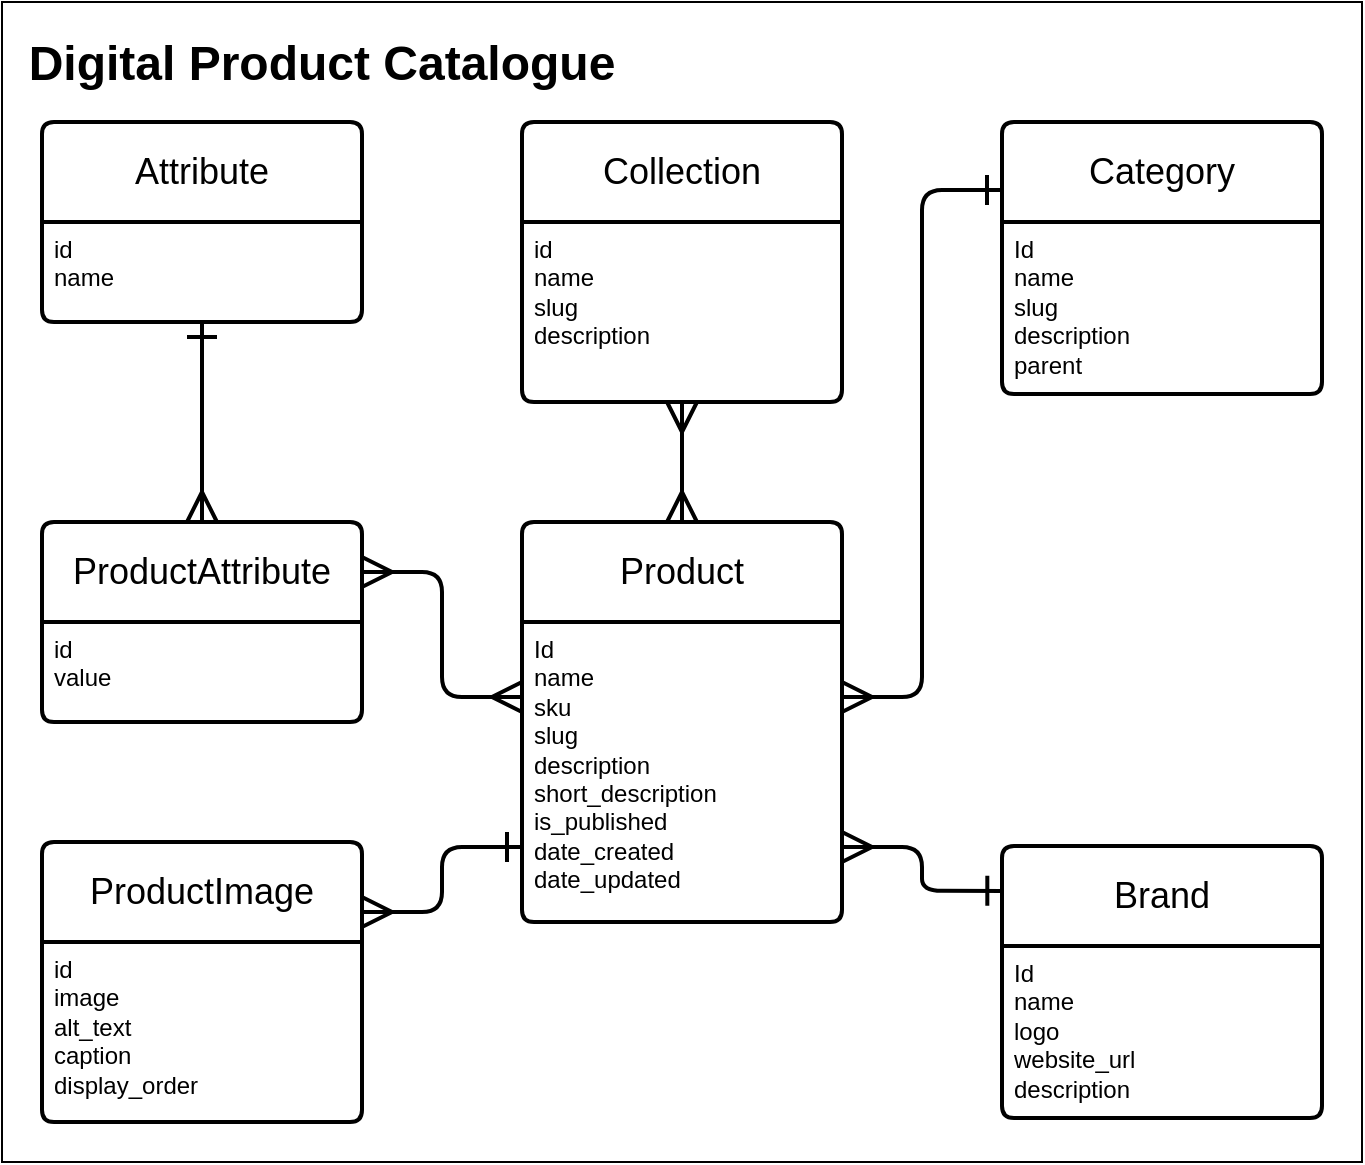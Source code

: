 <mxfile version="28.0.6">
  <diagram name="Page-1" id="K61cxKUVaeIydq6tOSbh">
    <mxGraphModel dx="2066" dy="870" grid="1" gridSize="10" guides="1" tooltips="1" connect="1" arrows="1" fold="1" page="1" pageScale="1" pageWidth="1169" pageHeight="827" math="0" shadow="0">
      <root>
        <mxCell id="0" />
        <mxCell id="1" parent="0" />
        <mxCell id="opU-F-sKGFr34CoC5jlV-2" value="" style="rounded=0;whiteSpace=wrap;html=1;" vertex="1" parent="1">
          <mxGeometry x="20" y="20" width="680" height="580" as="geometry" />
        </mxCell>
        <mxCell id="IYYgjKV7kbJFOGM-pCZK-1" value="&lt;h1 style=&quot;margin-top: 0px;&quot;&gt;Digital Product Catalogue&lt;/h1&gt;" style="text;html=1;whiteSpace=wrap;overflow=hidden;rounded=0;align=center;verticalAlign=top;" parent="1" vertex="1">
          <mxGeometry x="20" y="30" width="320" height="50" as="geometry" />
        </mxCell>
        <mxCell id="IYYgjKV7kbJFOGM-pCZK-16" style="rounded=1;orthogonalLoop=1;jettySize=auto;html=1;strokeWidth=2;edgeStyle=orthogonalEdgeStyle;sourcePerimeterSpacing=0;curved=0;startArrow=ERmany;startFill=0;endArrow=ERone;endFill=0;startSize=12;endSize=12;exitX=1;exitY=0.25;exitDx=0;exitDy=0;entryX=0;entryY=0.25;entryDx=0;entryDy=0;" parent="1" source="IYYgjKV7kbJFOGM-pCZK-3" target="IYYgjKV7kbJFOGM-pCZK-4" edge="1">
          <mxGeometry relative="1" as="geometry" />
        </mxCell>
        <mxCell id="IYYgjKV7kbJFOGM-pCZK-2" value="&lt;font style=&quot;font-size: 18px;&quot;&gt;Product&lt;/font&gt;" style="swimlane;childLayout=stackLayout;horizontal=1;startSize=50;horizontalStack=0;rounded=1;fontSize=14;fontStyle=0;strokeWidth=2;resizeParent=0;resizeLast=1;shadow=0;dashed=0;align=center;arcSize=4;whiteSpace=wrap;html=1;" parent="1" vertex="1">
          <mxGeometry x="280" y="280" width="160" height="200" as="geometry" />
        </mxCell>
        <mxCell id="IYYgjKV7kbJFOGM-pCZK-3" value="Id&lt;br&gt;&lt;div&gt;name&lt;/div&gt;&lt;div&gt;sku&lt;/div&gt;&lt;div&gt;slug&lt;/div&gt;&lt;div&gt;description&lt;/div&gt;&lt;div&gt;short_description&lt;/div&gt;&lt;div&gt;is_published&lt;/div&gt;&lt;div&gt;date_created&lt;/div&gt;&lt;div&gt;date_updated&lt;/div&gt;" style="align=left;strokeColor=none;fillColor=none;spacingLeft=4;spacingRight=4;fontSize=12;verticalAlign=top;resizable=0;rotatable=0;part=1;html=1;whiteSpace=wrap;" parent="IYYgjKV7kbJFOGM-pCZK-2" vertex="1">
          <mxGeometry y="50" width="160" height="150" as="geometry" />
        </mxCell>
        <mxCell id="IYYgjKV7kbJFOGM-pCZK-4" value="&lt;font style=&quot;font-size: 18px;&quot;&gt;Category&lt;/font&gt;" style="swimlane;childLayout=stackLayout;horizontal=1;startSize=50;horizontalStack=0;rounded=1;fontSize=14;fontStyle=0;strokeWidth=2;resizeParent=0;resizeLast=1;shadow=0;dashed=0;align=center;arcSize=4;whiteSpace=wrap;html=1;" parent="1" vertex="1">
          <mxGeometry x="520" y="80" width="160" height="136" as="geometry" />
        </mxCell>
        <mxCell id="IYYgjKV7kbJFOGM-pCZK-5" value="Id&lt;br&gt;&lt;div&gt;name&lt;/div&gt;&lt;div&gt;slug&lt;/div&gt;&lt;div&gt;description&lt;/div&gt;&lt;div&gt;parent&lt;/div&gt;" style="align=left;strokeColor=none;fillColor=none;spacingLeft=4;spacingRight=4;fontSize=12;verticalAlign=top;resizable=0;rotatable=0;part=1;html=1;whiteSpace=wrap;" parent="IYYgjKV7kbJFOGM-pCZK-4" vertex="1">
          <mxGeometry y="50" width="160" height="86" as="geometry" />
        </mxCell>
        <mxCell id="IYYgjKV7kbJFOGM-pCZK-6" value="&lt;font style=&quot;font-size: 18px;&quot;&gt;Brand&lt;/font&gt;" style="swimlane;childLayout=stackLayout;horizontal=1;startSize=50;horizontalStack=0;rounded=1;fontSize=14;fontStyle=0;strokeWidth=2;resizeParent=0;resizeLast=1;shadow=0;dashed=0;align=center;arcSize=4;whiteSpace=wrap;html=1;" parent="1" vertex="1">
          <mxGeometry x="520" y="442" width="160" height="136" as="geometry" />
        </mxCell>
        <mxCell id="IYYgjKV7kbJFOGM-pCZK-7" value="Id&lt;br&gt;&lt;div&gt;name&lt;/div&gt;&lt;div&gt;logo&lt;/div&gt;&lt;div&gt;website_url&lt;/div&gt;&lt;div&gt;description&lt;/div&gt;" style="align=left;strokeColor=none;fillColor=none;spacingLeft=4;spacingRight=4;fontSize=12;verticalAlign=top;resizable=0;rotatable=0;part=1;html=1;whiteSpace=wrap;" parent="IYYgjKV7kbJFOGM-pCZK-6" vertex="1">
          <mxGeometry y="50" width="160" height="86" as="geometry" />
        </mxCell>
        <mxCell id="IYYgjKV7kbJFOGM-pCZK-8" value="&lt;font style=&quot;font-size: 18px;&quot;&gt;ProductImage&lt;/font&gt;" style="swimlane;childLayout=stackLayout;horizontal=1;startSize=50;horizontalStack=0;rounded=1;fontSize=14;fontStyle=0;strokeWidth=2;resizeParent=0;resizeLast=1;shadow=0;dashed=0;align=center;arcSize=4;whiteSpace=wrap;html=1;" parent="1" vertex="1">
          <mxGeometry x="40" y="440" width="160" height="140" as="geometry" />
        </mxCell>
        <mxCell id="IYYgjKV7kbJFOGM-pCZK-9" value="id&lt;div&gt;image&lt;/div&gt;&lt;div&gt;alt_text&lt;/div&gt;&lt;div&gt;caption&lt;/div&gt;&lt;div&gt;display_order&lt;/div&gt;" style="align=left;strokeColor=none;fillColor=none;spacingLeft=4;spacingRight=4;fontSize=12;verticalAlign=top;resizable=0;rotatable=0;part=1;html=1;whiteSpace=wrap;" parent="IYYgjKV7kbJFOGM-pCZK-8" vertex="1">
          <mxGeometry y="50" width="160" height="90" as="geometry" />
        </mxCell>
        <mxCell id="IYYgjKV7kbJFOGM-pCZK-10" value="&lt;font style=&quot;font-size: 18px;&quot;&gt;Attribute&lt;/font&gt;" style="swimlane;childLayout=stackLayout;horizontal=1;startSize=50;horizontalStack=0;rounded=1;fontSize=14;fontStyle=0;strokeWidth=2;resizeParent=0;resizeLast=1;shadow=0;dashed=0;align=center;arcSize=4;whiteSpace=wrap;html=1;" parent="1" vertex="1">
          <mxGeometry x="40" y="80" width="160" height="100" as="geometry" />
        </mxCell>
        <mxCell id="IYYgjKV7kbJFOGM-pCZK-11" value="id&lt;div&gt;name&lt;/div&gt;" style="align=left;strokeColor=none;fillColor=none;spacingLeft=4;spacingRight=4;fontSize=12;verticalAlign=top;resizable=0;rotatable=0;part=1;html=1;whiteSpace=wrap;" parent="IYYgjKV7kbJFOGM-pCZK-10" vertex="1">
          <mxGeometry y="50" width="160" height="50" as="geometry" />
        </mxCell>
        <mxCell id="IYYgjKV7kbJFOGM-pCZK-12" value="&lt;font style=&quot;font-size: 18px;&quot;&gt;ProductAttribute&lt;/font&gt;" style="swimlane;childLayout=stackLayout;horizontal=1;startSize=50;horizontalStack=0;rounded=1;fontSize=14;fontStyle=0;strokeWidth=2;resizeParent=0;resizeLast=1;shadow=0;dashed=0;align=center;arcSize=4;whiteSpace=wrap;html=1;" parent="1" vertex="1">
          <mxGeometry x="40" y="280" width="160" height="100" as="geometry" />
        </mxCell>
        <mxCell id="IYYgjKV7kbJFOGM-pCZK-13" value="id&lt;div&gt;value&lt;/div&gt;" style="align=left;strokeColor=none;fillColor=none;spacingLeft=4;spacingRight=4;fontSize=12;verticalAlign=top;resizable=0;rotatable=0;part=1;html=1;whiteSpace=wrap;" parent="IYYgjKV7kbJFOGM-pCZK-12" vertex="1">
          <mxGeometry y="50" width="160" height="50" as="geometry" />
        </mxCell>
        <mxCell id="IYYgjKV7kbJFOGM-pCZK-14" value="&lt;font style=&quot;font-size: 18px;&quot;&gt;Collection&lt;/font&gt;" style="swimlane;childLayout=stackLayout;horizontal=1;startSize=50;horizontalStack=0;rounded=1;fontSize=14;fontStyle=0;strokeWidth=2;resizeParent=0;resizeLast=1;shadow=0;dashed=0;align=center;arcSize=4;whiteSpace=wrap;html=1;" parent="1" vertex="1">
          <mxGeometry x="280" y="80" width="160" height="140" as="geometry" />
        </mxCell>
        <mxCell id="IYYgjKV7kbJFOGM-pCZK-15" value="id&lt;div&gt;name&lt;/div&gt;&lt;div&gt;slug&lt;/div&gt;&lt;div&gt;description&lt;/div&gt;" style="align=left;strokeColor=none;fillColor=none;spacingLeft=4;spacingRight=4;fontSize=12;verticalAlign=top;resizable=0;rotatable=0;part=1;html=1;whiteSpace=wrap;" parent="IYYgjKV7kbJFOGM-pCZK-14" vertex="1">
          <mxGeometry y="50" width="160" height="90" as="geometry" />
        </mxCell>
        <mxCell id="IYYgjKV7kbJFOGM-pCZK-17" style="rounded=1;orthogonalLoop=1;jettySize=auto;html=1;strokeWidth=2;edgeStyle=orthogonalEdgeStyle;sourcePerimeterSpacing=0;curved=0;startArrow=ERmany;startFill=0;endArrow=ERone;endFill=0;startSize=12;endSize=12;entryX=0.001;entryY=0.165;entryDx=0;entryDy=0;entryPerimeter=0;exitX=1;exitY=0.75;exitDx=0;exitDy=0;" parent="1" source="IYYgjKV7kbJFOGM-pCZK-3" target="IYYgjKV7kbJFOGM-pCZK-6" edge="1">
          <mxGeometry relative="1" as="geometry">
            <mxPoint x="620" y="395" as="sourcePoint" />
            <mxPoint x="740" y="363" as="targetPoint" />
          </mxGeometry>
        </mxCell>
        <mxCell id="IYYgjKV7kbJFOGM-pCZK-18" style="rounded=1;orthogonalLoop=1;jettySize=auto;html=1;strokeWidth=2;edgeStyle=orthogonalEdgeStyle;sourcePerimeterSpacing=0;curved=0;startArrow=ERmany;startFill=0;endArrow=ERone;endFill=0;startSize=12;endSize=12;exitX=1;exitY=0.25;exitDx=0;exitDy=0;entryX=0;entryY=0.75;entryDx=0;entryDy=0;" parent="1" source="IYYgjKV7kbJFOGM-pCZK-8" target="IYYgjKV7kbJFOGM-pCZK-3" edge="1">
          <mxGeometry relative="1" as="geometry">
            <mxPoint x="619" y="311" as="sourcePoint" />
            <mxPoint x="640" y="530" as="targetPoint" />
          </mxGeometry>
        </mxCell>
        <mxCell id="IYYgjKV7kbJFOGM-pCZK-19" style="rounded=1;orthogonalLoop=1;jettySize=auto;html=1;strokeWidth=2;edgeStyle=orthogonalEdgeStyle;sourcePerimeterSpacing=0;curved=0;startArrow=ERmany;startFill=0;endArrow=ERmany;endFill=0;startSize=12;endSize=12;exitX=0.5;exitY=1;exitDx=0;exitDy=0;entryX=0.5;entryY=0;entryDx=0;entryDy=0;" parent="1" source="IYYgjKV7kbJFOGM-pCZK-15" target="IYYgjKV7kbJFOGM-pCZK-2" edge="1">
          <mxGeometry relative="1" as="geometry">
            <mxPoint x="540" y="590" as="sourcePoint" />
            <mxPoint x="540" y="495" as="targetPoint" />
          </mxGeometry>
        </mxCell>
        <mxCell id="IYYgjKV7kbJFOGM-pCZK-20" style="rounded=1;orthogonalLoop=1;jettySize=auto;html=1;strokeWidth=2;edgeStyle=orthogonalEdgeStyle;sourcePerimeterSpacing=0;curved=0;startArrow=ERmany;startFill=0;endArrow=ERmany;endFill=0;startSize=12;endSize=12;exitX=1;exitY=0.25;exitDx=0;exitDy=0;entryX=0;entryY=0.25;entryDx=0;entryDy=0;" parent="1" source="IYYgjKV7kbJFOGM-pCZK-12" target="IYYgjKV7kbJFOGM-pCZK-3" edge="1">
          <mxGeometry relative="1" as="geometry">
            <mxPoint x="540" y="590" as="sourcePoint" />
            <mxPoint x="540" y="495" as="targetPoint" />
          </mxGeometry>
        </mxCell>
        <mxCell id="IYYgjKV7kbJFOGM-pCZK-21" style="rounded=1;orthogonalLoop=1;jettySize=auto;html=1;strokeWidth=2;edgeStyle=orthogonalEdgeStyle;sourcePerimeterSpacing=0;curved=0;startArrow=ERmany;startFill=0;endArrow=ERone;endFill=0;startSize=12;endSize=12;exitX=0.5;exitY=0;exitDx=0;exitDy=0;entryX=0.5;entryY=1;entryDx=0;entryDy=0;" parent="1" source="IYYgjKV7kbJFOGM-pCZK-12" target="IYYgjKV7kbJFOGM-pCZK-11" edge="1">
          <mxGeometry relative="1" as="geometry">
            <mxPoint x="330" y="515" as="sourcePoint" />
            <mxPoint x="450" y="350" as="targetPoint" />
          </mxGeometry>
        </mxCell>
      </root>
    </mxGraphModel>
  </diagram>
</mxfile>
